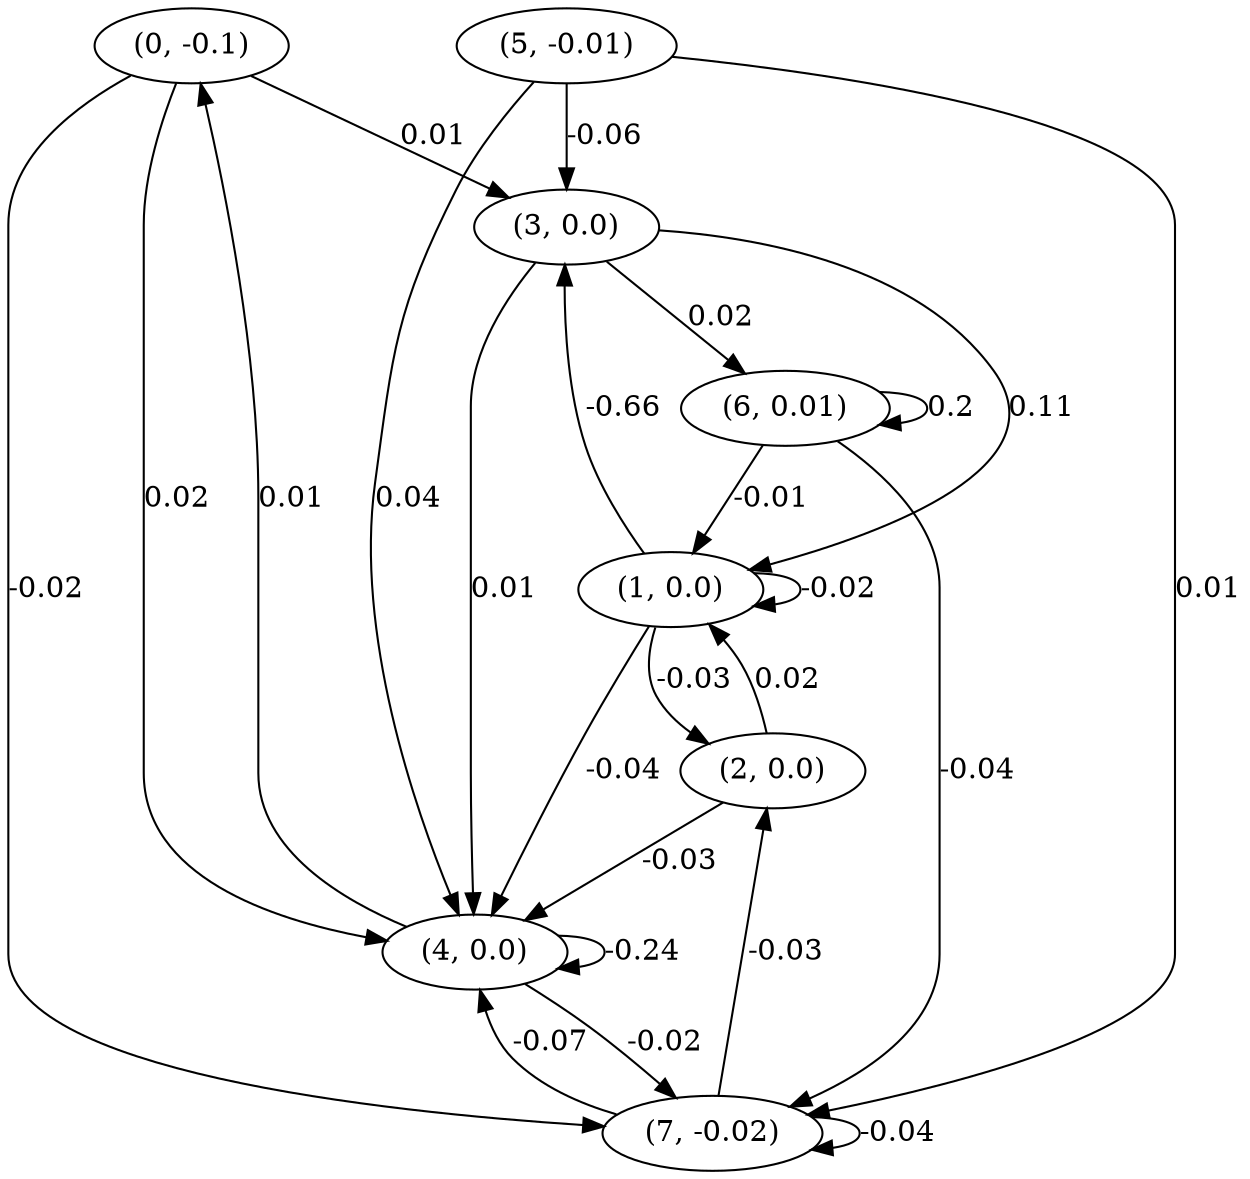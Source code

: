 digraph {
    0 [ label = "(0, -0.1)" ]
    1 [ label = "(1, 0.0)" ]
    2 [ label = "(2, 0.0)" ]
    3 [ label = "(3, 0.0)" ]
    4 [ label = "(4, 0.0)" ]
    5 [ label = "(5, -0.01)" ]
    6 [ label = "(6, 0.01)" ]
    7 [ label = "(7, -0.02)" ]
    1 -> 1 [ label = "-0.02" ]
    4 -> 4 [ label = "-0.24" ]
    6 -> 6 [ label = "0.2" ]
    7 -> 7 [ label = "-0.04" ]
    4 -> 0 [ label = "0.01" ]
    2 -> 1 [ label = "0.02" ]
    3 -> 1 [ label = "0.11" ]
    6 -> 1 [ label = "-0.01" ]
    1 -> 2 [ label = "-0.03" ]
    7 -> 2 [ label = "-0.03" ]
    0 -> 3 [ label = "0.01" ]
    1 -> 3 [ label = "-0.66" ]
    5 -> 3 [ label = "-0.06" ]
    0 -> 4 [ label = "0.02" ]
    1 -> 4 [ label = "-0.04" ]
    2 -> 4 [ label = "-0.03" ]
    3 -> 4 [ label = "0.01" ]
    5 -> 4 [ label = "0.04" ]
    7 -> 4 [ label = "-0.07" ]
    3 -> 6 [ label = "0.02" ]
    0 -> 7 [ label = "-0.02" ]
    4 -> 7 [ label = "-0.02" ]
    5 -> 7 [ label = "0.01" ]
    6 -> 7 [ label = "-0.04" ]
}

